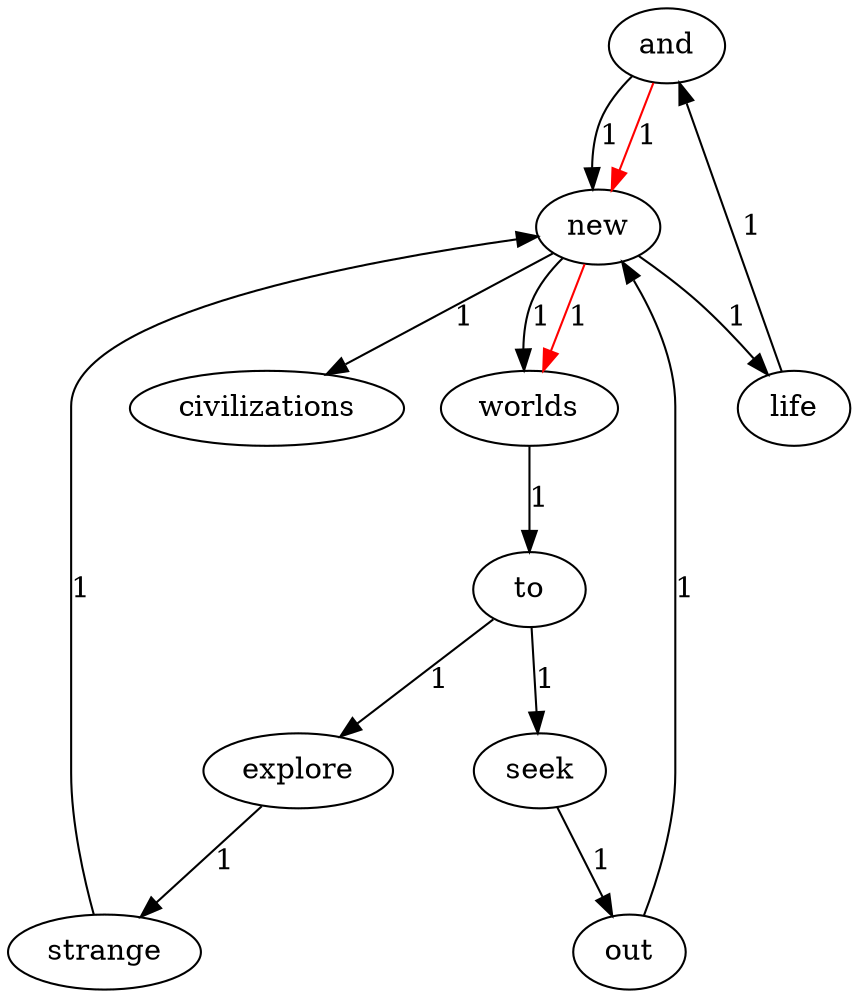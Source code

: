 digraph {
and->new[label = 1 ][color = RED ]
new->worlds[label = 1 ][color = RED ]
to->explore[label = 1 ][ color = BLACK ]
to->seek[label = 1 ][ color = BLACK ]
explore->strange[label = 1 ][ color = BLACK ]
strange->new[label = 1 ][ color = BLACK ]
new->worlds[label = 1 ][ color = BLACK ]
new->life[label = 1 ][ color = BLACK ]
new->civilizations[label = 1 ][ color = BLACK ]
worlds->to[label = 1 ][ color = BLACK ]
seek->out[label = 1 ][ color = BLACK ]
out->new[label = 1 ][ color = BLACK ]
life->and[label = 1 ][ color = BLACK ]
and->new[label = 1 ][ color = BLACK ]
}